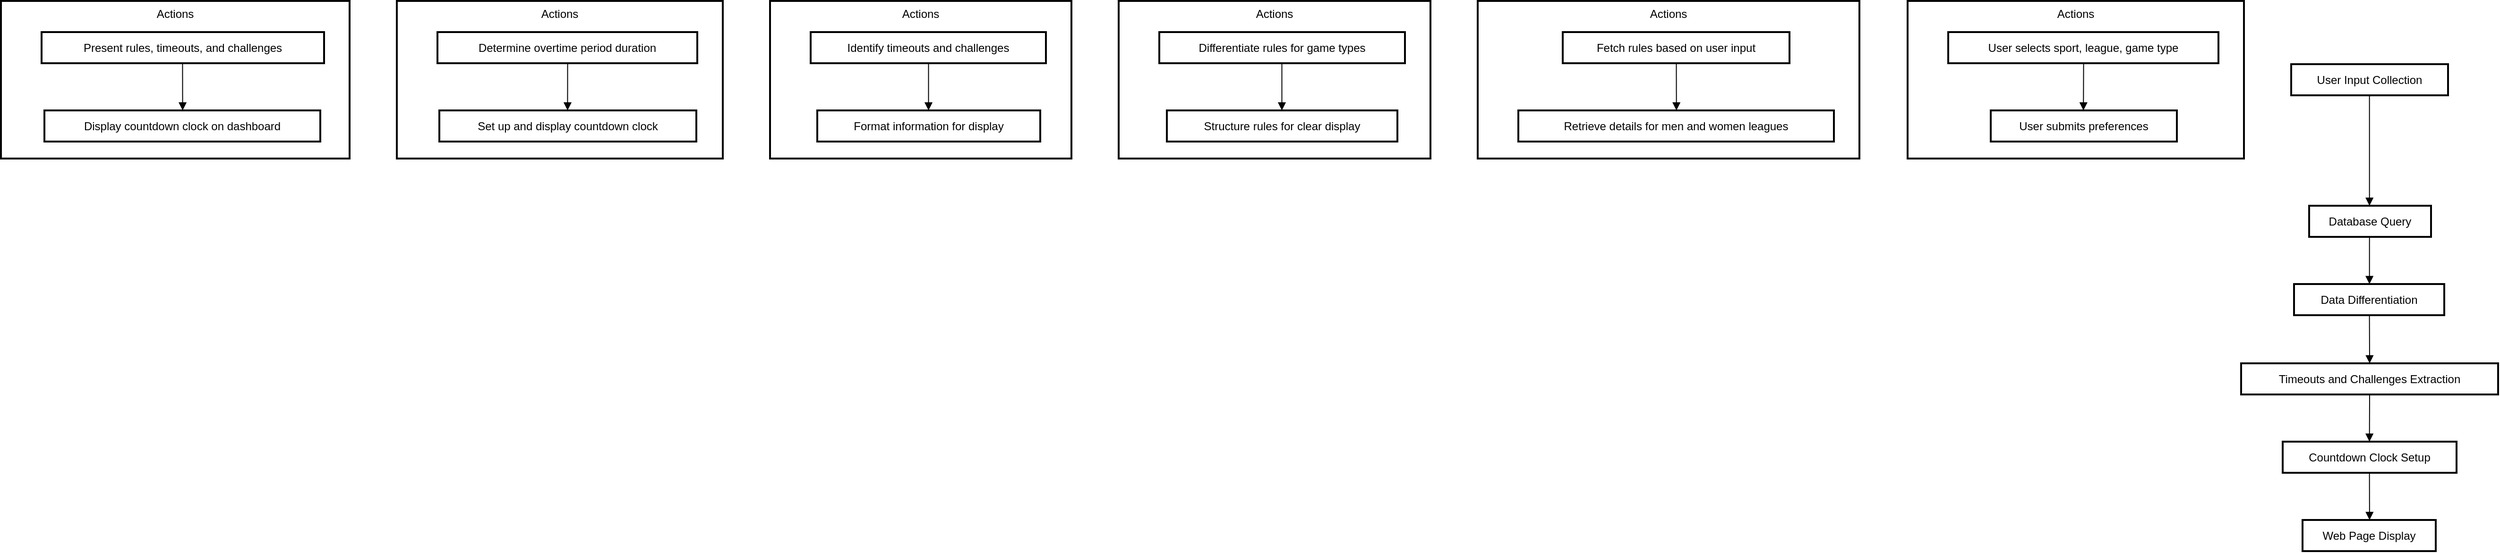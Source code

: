 <mxfile version="24.4.0" type="device">
  <diagram name="Page-1" id="GGrzrM9bh96VG6_Ef3hQ">
    <mxGraphModel dx="1036" dy="702" grid="1" gridSize="10" guides="1" tooltips="1" connect="1" arrows="1" fold="1" page="1" pageScale="1" pageWidth="850" pageHeight="1100" math="0" shadow="0">
      <root>
        <mxCell id="0" />
        <mxCell id="1" parent="0" />
        <mxCell id="03gGxoedZqTA8-0zNprI-1" value="Actions" style="whiteSpace=wrap;strokeWidth=2;verticalAlign=top;" vertex="1" parent="1">
          <mxGeometry x="20" y="20" width="369" height="167" as="geometry" />
        </mxCell>
        <mxCell id="03gGxoedZqTA8-0zNprI-2" value="Display countdown clock on dashboard" style="whiteSpace=wrap;strokeWidth=2;" vertex="1" parent="03gGxoedZqTA8-0zNprI-1">
          <mxGeometry x="46" y="116" width="292" height="33" as="geometry" />
        </mxCell>
        <mxCell id="03gGxoedZqTA8-0zNprI-3" value="Present rules, timeouts, and challenges" style="whiteSpace=wrap;strokeWidth=2;" vertex="1" parent="03gGxoedZqTA8-0zNprI-1">
          <mxGeometry x="43" y="33" width="299" height="33" as="geometry" />
        </mxCell>
        <mxCell id="03gGxoedZqTA8-0zNprI-4" value="" style="curved=1;startArrow=none;endArrow=block;exitX=0.499;exitY=1.012;entryX=0.501;entryY=0.012;rounded=0;" edge="1" parent="03gGxoedZqTA8-0zNprI-1" source="03gGxoedZqTA8-0zNprI-3" target="03gGxoedZqTA8-0zNprI-2">
          <mxGeometry relative="1" as="geometry">
            <Array as="points" />
          </mxGeometry>
        </mxCell>
        <mxCell id="03gGxoedZqTA8-0zNprI-5" value="Actions" style="whiteSpace=wrap;strokeWidth=2;verticalAlign=top;" vertex="1" parent="1">
          <mxGeometry x="439" y="20" width="345" height="167" as="geometry" />
        </mxCell>
        <mxCell id="03gGxoedZqTA8-0zNprI-6" value="Set up and display countdown clock" style="whiteSpace=wrap;strokeWidth=2;" vertex="1" parent="03gGxoedZqTA8-0zNprI-5">
          <mxGeometry x="45" y="116" width="272" height="33" as="geometry" />
        </mxCell>
        <mxCell id="03gGxoedZqTA8-0zNprI-7" value="Determine overtime period duration" style="whiteSpace=wrap;strokeWidth=2;" vertex="1" parent="03gGxoedZqTA8-0zNprI-5">
          <mxGeometry x="43" y="33" width="275" height="33" as="geometry" />
        </mxCell>
        <mxCell id="03gGxoedZqTA8-0zNprI-8" value="" style="curved=1;startArrow=none;endArrow=block;exitX=0.501;exitY=1.012;entryX=0.499;entryY=0.012;rounded=0;" edge="1" parent="03gGxoedZqTA8-0zNprI-5" source="03gGxoedZqTA8-0zNprI-7" target="03gGxoedZqTA8-0zNprI-6">
          <mxGeometry relative="1" as="geometry">
            <Array as="points" />
          </mxGeometry>
        </mxCell>
        <mxCell id="03gGxoedZqTA8-0zNprI-9" value="Actions" style="whiteSpace=wrap;strokeWidth=2;verticalAlign=top;" vertex="1" parent="1">
          <mxGeometry x="834" y="20" width="319" height="167" as="geometry" />
        </mxCell>
        <mxCell id="03gGxoedZqTA8-0zNprI-10" value="Format information for display" style="whiteSpace=wrap;strokeWidth=2;" vertex="1" parent="03gGxoedZqTA8-0zNprI-9">
          <mxGeometry x="50" y="116" width="236" height="33" as="geometry" />
        </mxCell>
        <mxCell id="03gGxoedZqTA8-0zNprI-11" value="Identify timeouts and challenges" style="whiteSpace=wrap;strokeWidth=2;" vertex="1" parent="03gGxoedZqTA8-0zNprI-9">
          <mxGeometry x="43" y="33" width="249" height="33" as="geometry" />
        </mxCell>
        <mxCell id="03gGxoedZqTA8-0zNprI-12" value="" style="curved=1;startArrow=none;endArrow=block;exitX=0.501;exitY=1.012;entryX=0.499;entryY=0.012;rounded=0;" edge="1" parent="03gGxoedZqTA8-0zNprI-9" source="03gGxoedZqTA8-0zNprI-11" target="03gGxoedZqTA8-0zNprI-10">
          <mxGeometry relative="1" as="geometry">
            <Array as="points" />
          </mxGeometry>
        </mxCell>
        <mxCell id="03gGxoedZqTA8-0zNprI-13" value="Actions" style="whiteSpace=wrap;strokeWidth=2;verticalAlign=top;" vertex="1" parent="1">
          <mxGeometry x="1203" y="20" width="330" height="167" as="geometry" />
        </mxCell>
        <mxCell id="03gGxoedZqTA8-0zNprI-14" value="Structure rules for clear display" style="whiteSpace=wrap;strokeWidth=2;" vertex="1" parent="03gGxoedZqTA8-0zNprI-13">
          <mxGeometry x="51" y="116" width="244" height="33" as="geometry" />
        </mxCell>
        <mxCell id="03gGxoedZqTA8-0zNprI-15" value="Differentiate rules for game types" style="whiteSpace=wrap;strokeWidth=2;" vertex="1" parent="03gGxoedZqTA8-0zNprI-13">
          <mxGeometry x="43" y="33" width="260" height="33" as="geometry" />
        </mxCell>
        <mxCell id="03gGxoedZqTA8-0zNprI-16" value="" style="curved=1;startArrow=none;endArrow=block;exitX=0.499;exitY=1.012;entryX=0.499;entryY=0.012;rounded=0;" edge="1" parent="03gGxoedZqTA8-0zNprI-13" source="03gGxoedZqTA8-0zNprI-15" target="03gGxoedZqTA8-0zNprI-14">
          <mxGeometry relative="1" as="geometry">
            <Array as="points" />
          </mxGeometry>
        </mxCell>
        <mxCell id="03gGxoedZqTA8-0zNprI-17" value="Actions" style="whiteSpace=wrap;strokeWidth=2;verticalAlign=top;" vertex="1" parent="1">
          <mxGeometry x="1583" y="20" width="404" height="167" as="geometry" />
        </mxCell>
        <mxCell id="03gGxoedZqTA8-0zNprI-18" value="Retrieve details for men and women leagues" style="whiteSpace=wrap;strokeWidth=2;" vertex="1" parent="03gGxoedZqTA8-0zNprI-17">
          <mxGeometry x="43" y="116" width="334" height="33" as="geometry" />
        </mxCell>
        <mxCell id="03gGxoedZqTA8-0zNprI-19" value="Fetch rules based on user input" style="whiteSpace=wrap;strokeWidth=2;" vertex="1" parent="03gGxoedZqTA8-0zNprI-17">
          <mxGeometry x="90" y="33" width="240" height="33" as="geometry" />
        </mxCell>
        <mxCell id="03gGxoedZqTA8-0zNprI-20" value="" style="curved=1;startArrow=none;endArrow=block;exitX=0.501;exitY=1.012;entryX=0.501;entryY=0.012;rounded=0;" edge="1" parent="03gGxoedZqTA8-0zNprI-17" source="03gGxoedZqTA8-0zNprI-19" target="03gGxoedZqTA8-0zNprI-18">
          <mxGeometry relative="1" as="geometry">
            <Array as="points" />
          </mxGeometry>
        </mxCell>
        <mxCell id="03gGxoedZqTA8-0zNprI-21" value="Actions" style="whiteSpace=wrap;strokeWidth=2;verticalAlign=top;" vertex="1" parent="1">
          <mxGeometry x="2038" y="20" width="356" height="167" as="geometry" />
        </mxCell>
        <mxCell id="03gGxoedZqTA8-0zNprI-22" value="User submits preferences" style="whiteSpace=wrap;strokeWidth=2;" vertex="1" parent="03gGxoedZqTA8-0zNprI-21">
          <mxGeometry x="88" y="116" width="197" height="33" as="geometry" />
        </mxCell>
        <mxCell id="03gGxoedZqTA8-0zNprI-23" value="User selects sport, league, game type" style="whiteSpace=wrap;strokeWidth=2;" vertex="1" parent="03gGxoedZqTA8-0zNprI-21">
          <mxGeometry x="43" y="33" width="286" height="33" as="geometry" />
        </mxCell>
        <mxCell id="03gGxoedZqTA8-0zNprI-24" value="" style="curved=1;startArrow=none;endArrow=block;exitX=0.501;exitY=1.012;entryX=0.498;entryY=0.012;rounded=0;" edge="1" parent="03gGxoedZqTA8-0zNprI-21" source="03gGxoedZqTA8-0zNprI-23" target="03gGxoedZqTA8-0zNprI-22">
          <mxGeometry relative="1" as="geometry">
            <Array as="points" />
          </mxGeometry>
        </mxCell>
        <mxCell id="03gGxoedZqTA8-0zNprI-25" value="User Input Collection" style="whiteSpace=wrap;strokeWidth=2;" vertex="1" parent="1">
          <mxGeometry x="2444" y="87" width="166" height="33" as="geometry" />
        </mxCell>
        <mxCell id="03gGxoedZqTA8-0zNprI-26" value="Database Query" style="whiteSpace=wrap;strokeWidth=2;" vertex="1" parent="1">
          <mxGeometry x="2463" y="237" width="129" height="33" as="geometry" />
        </mxCell>
        <mxCell id="03gGxoedZqTA8-0zNprI-27" value="Data Differentiation" style="whiteSpace=wrap;strokeWidth=2;" vertex="1" parent="1">
          <mxGeometry x="2447" y="320" width="159" height="33" as="geometry" />
        </mxCell>
        <mxCell id="03gGxoedZqTA8-0zNprI-28" value="Timeouts and Challenges Extraction" style="whiteSpace=wrap;strokeWidth=2;" vertex="1" parent="1">
          <mxGeometry x="2391" y="404" width="272" height="33" as="geometry" />
        </mxCell>
        <mxCell id="03gGxoedZqTA8-0zNprI-29" value="Countdown Clock Setup" style="whiteSpace=wrap;strokeWidth=2;" vertex="1" parent="1">
          <mxGeometry x="2435" y="487" width="184" height="33" as="geometry" />
        </mxCell>
        <mxCell id="03gGxoedZqTA8-0zNprI-30" value="Web Page Display" style="whiteSpace=wrap;strokeWidth=2;" vertex="1" parent="1">
          <mxGeometry x="2456" y="570" width="141" height="33" as="geometry" />
        </mxCell>
        <mxCell id="03gGxoedZqTA8-0zNprI-31" value="" style="curved=1;startArrow=none;endArrow=block;exitX=0.499;exitY=1.003;entryX=0.495;entryY=-0.006;rounded=0;" edge="1" parent="1" source="03gGxoedZqTA8-0zNprI-25" target="03gGxoedZqTA8-0zNprI-26">
          <mxGeometry relative="1" as="geometry">
            <Array as="points" />
          </mxGeometry>
        </mxCell>
        <mxCell id="03gGxoedZqTA8-0zNprI-32" value="" style="curved=1;startArrow=none;endArrow=block;exitX=0.495;exitY=1.006;entryX=0.502;entryY=0.006;rounded=0;" edge="1" parent="1" source="03gGxoedZqTA8-0zNprI-26" target="03gGxoedZqTA8-0zNprI-27">
          <mxGeometry relative="1" as="geometry">
            <Array as="points" />
          </mxGeometry>
        </mxCell>
        <mxCell id="03gGxoedZqTA8-0zNprI-33" value="" style="curved=1;startArrow=none;endArrow=block;exitX=0.502;exitY=1.018;entryX=0.5;entryY=-0.012;rounded=0;" edge="1" parent="1" source="03gGxoedZqTA8-0zNprI-27" target="03gGxoedZqTA8-0zNprI-28">
          <mxGeometry relative="1" as="geometry">
            <Array as="points" />
          </mxGeometry>
        </mxCell>
        <mxCell id="03gGxoedZqTA8-0zNprI-34" value="" style="curved=1;startArrow=none;endArrow=block;exitX=0.5;exitY=1.0;entryX=0.499;entryY=2.312e-7;rounded=0;" edge="1" parent="1" source="03gGxoedZqTA8-0zNprI-28" target="03gGxoedZqTA8-0zNprI-29">
          <mxGeometry relative="1" as="geometry">
            <Array as="points" />
          </mxGeometry>
        </mxCell>
        <mxCell id="03gGxoedZqTA8-0zNprI-35" value="" style="curved=1;startArrow=none;endArrow=block;exitX=0.499;exitY=1.012;entryX=0.503;entryY=0.012;rounded=0;" edge="1" parent="1" source="03gGxoedZqTA8-0zNprI-29" target="03gGxoedZqTA8-0zNprI-30">
          <mxGeometry relative="1" as="geometry">
            <Array as="points" />
          </mxGeometry>
        </mxCell>
      </root>
    </mxGraphModel>
  </diagram>
</mxfile>
